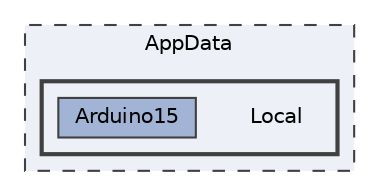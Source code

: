 digraph "C:/Users/Will/AppData/Local"
{
 // LATEX_PDF_SIZE
  bgcolor="transparent";
  edge [fontname=Helvetica,fontsize=10,labelfontname=Helvetica,labelfontsize=10];
  node [fontname=Helvetica,fontsize=10,shape=box,height=0.2,width=0.4];
  compound=true
  subgraph clusterdir_6ee4b6940993f1d96fed89d0689c4fb4 {
    graph [ bgcolor="#edf0f7", pencolor="grey25", label="AppData", fontname=Helvetica,fontsize=10 style="filled,dashed", URL="dir_6ee4b6940993f1d96fed89d0689c4fb4.html",tooltip=""]
  subgraph clusterdir_f394ec1e447942e556e794b67308cbd2 {
    graph [ bgcolor="#edf0f7", pencolor="grey25", label="", fontname=Helvetica,fontsize=10 style="filled,bold", URL="dir_f394ec1e447942e556e794b67308cbd2.html",tooltip=""]
    dir_f394ec1e447942e556e794b67308cbd2 [shape=plaintext, label="Local"];
  dir_c11a3b8e9600d73dba24763eaf73d086 [label="Arduino15", fillcolor="#a2b4d6", color="grey25", style="filled", URL="dir_c11a3b8e9600d73dba24763eaf73d086.html",tooltip=""];
  }
  }
}
